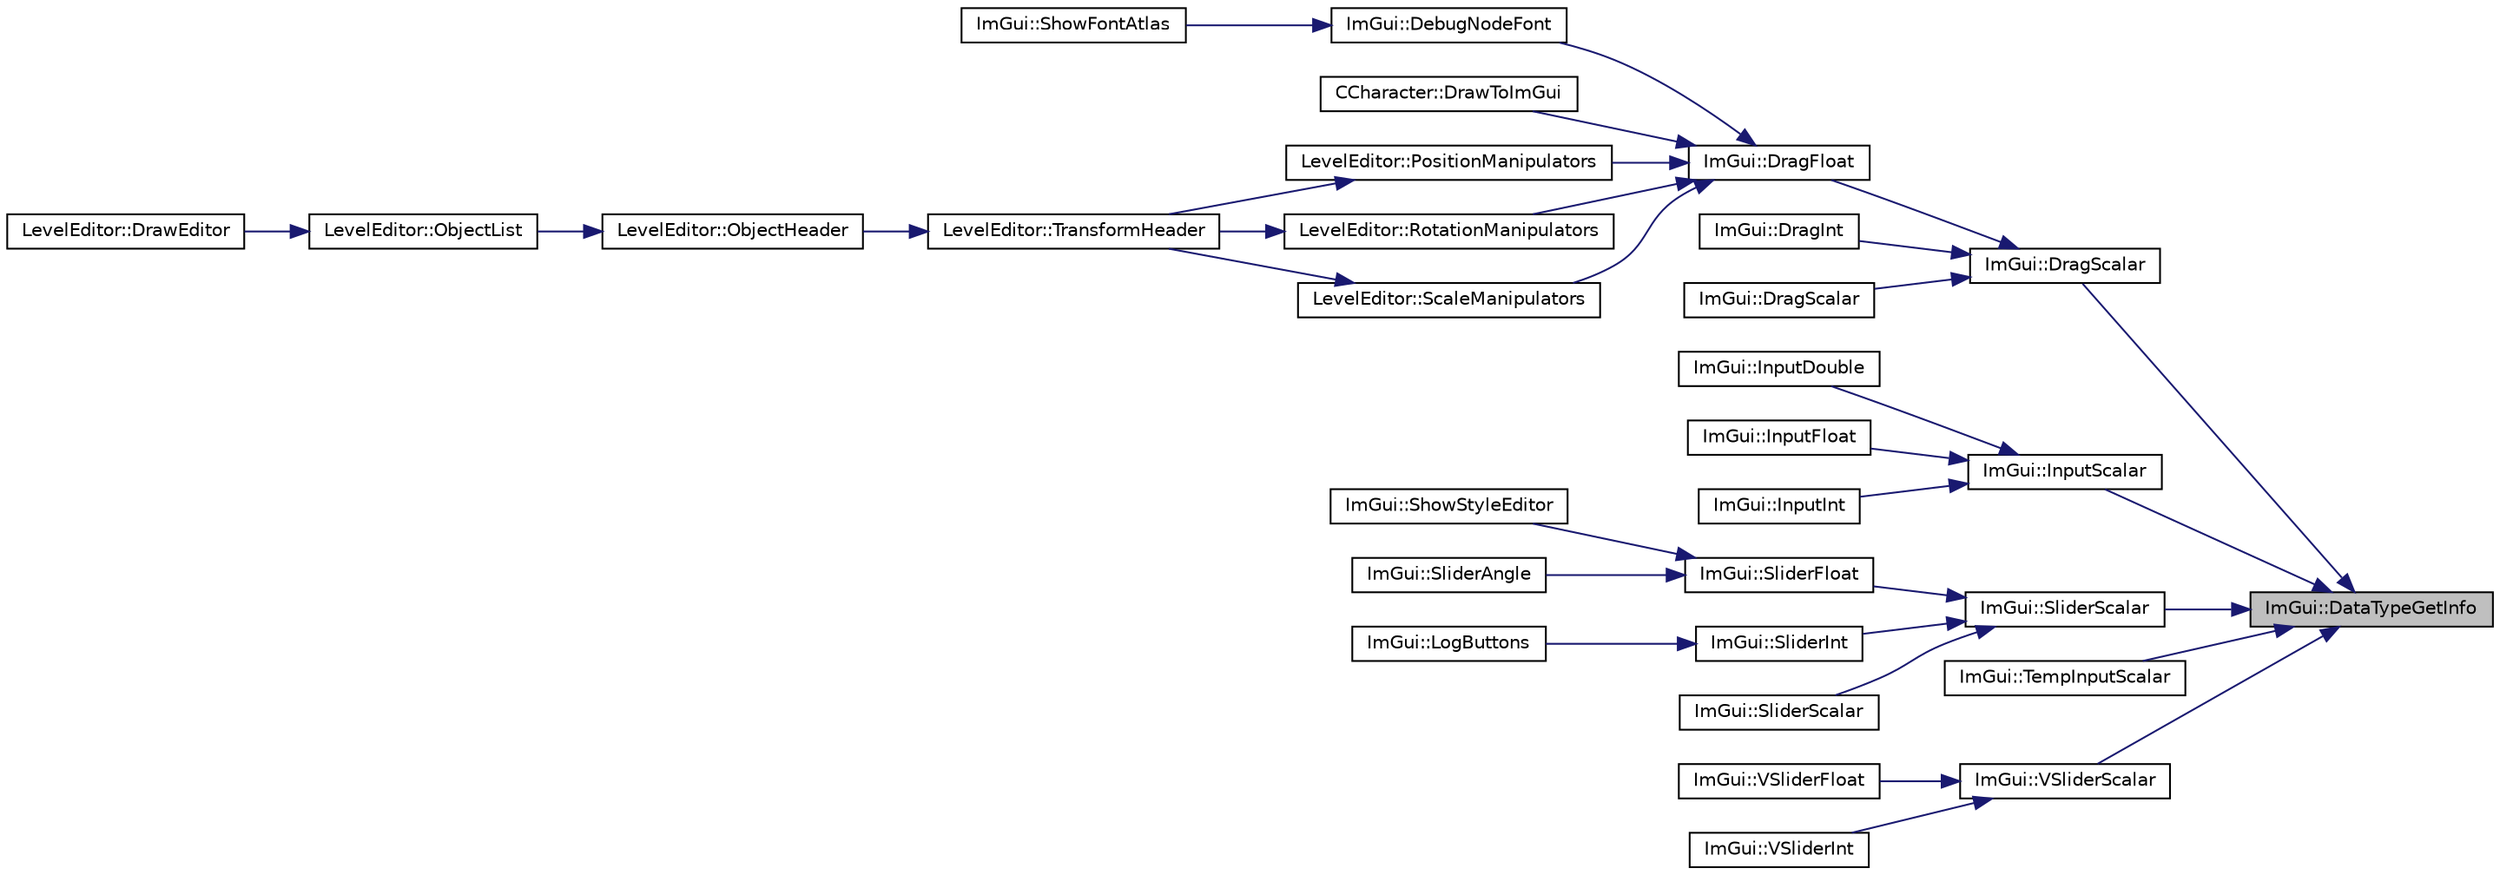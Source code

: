 digraph "ImGui::DataTypeGetInfo"
{
 // LATEX_PDF_SIZE
  edge [fontname="Helvetica",fontsize="10",labelfontname="Helvetica",labelfontsize="10"];
  node [fontname="Helvetica",fontsize="10",shape=record];
  rankdir="RL";
  Node1 [label="ImGui::DataTypeGetInfo",height=0.2,width=0.4,color="black", fillcolor="grey75", style="filled", fontcolor="black",tooltip=" "];
  Node1 -> Node2 [dir="back",color="midnightblue",fontsize="10",style="solid"];
  Node2 [label="ImGui::DragScalar",height=0.2,width=0.4,color="black", fillcolor="white", style="filled",URL="$namespace_im_gui.html#a17d8926e8f44a6d00575b12081c51fe0",tooltip=" "];
  Node2 -> Node3 [dir="back",color="midnightblue",fontsize="10",style="solid"];
  Node3 [label="ImGui::DragFloat",height=0.2,width=0.4,color="black", fillcolor="white", style="filled",URL="$namespace_im_gui.html#aab1b20e7bf98aa7bbdb26f8cd3ad91e6",tooltip=" "];
  Node3 -> Node4 [dir="back",color="midnightblue",fontsize="10",style="solid"];
  Node4 [label="ImGui::DebugNodeFont",height=0.2,width=0.4,color="black", fillcolor="white", style="filled",URL="$namespace_im_gui.html#ae0207d60728f7e6a47dbcd1d7d84e3cb",tooltip=" "];
  Node4 -> Node5 [dir="back",color="midnightblue",fontsize="10",style="solid"];
  Node5 [label="ImGui::ShowFontAtlas",height=0.2,width=0.4,color="black", fillcolor="white", style="filled",URL="$namespace_im_gui.html#acab51ec2b39577845309f24535381038",tooltip=" "];
  Node3 -> Node6 [dir="back",color="midnightblue",fontsize="10",style="solid"];
  Node6 [label="CCharacter::DrawToImGui",height=0.2,width=0.4,color="black", fillcolor="white", style="filled",URL="$class_c_character.html#a037a51556b6aef411ec09613812f3ba4",tooltip="Draws to imgui."];
  Node3 -> Node7 [dir="back",color="midnightblue",fontsize="10",style="solid"];
  Node7 [label="LevelEditor::PositionManipulators",height=0.2,width=0.4,color="black", fillcolor="white", style="filled",URL="$class_level_editor.html#a656a24e68242e1f8b24baa8ea5a5e2a9",tooltip=" "];
  Node7 -> Node8 [dir="back",color="midnightblue",fontsize="10",style="solid"];
  Node8 [label="LevelEditor::TransformHeader",height=0.2,width=0.4,color="black", fillcolor="white", style="filled",URL="$class_level_editor.html#aac394ace767b605adef1afdfb0473046",tooltip=" "];
  Node8 -> Node9 [dir="back",color="midnightblue",fontsize="10",style="solid"];
  Node9 [label="LevelEditor::ObjectHeader",height=0.2,width=0.4,color="black", fillcolor="white", style="filled",URL="$class_level_editor.html#a5ce65e32e9be38dc053d25a18e0018de",tooltip=" "];
  Node9 -> Node10 [dir="back",color="midnightblue",fontsize="10",style="solid"];
  Node10 [label="LevelEditor::ObjectList",height=0.2,width=0.4,color="black", fillcolor="white", style="filled",URL="$class_level_editor.html#a5d2e208fa4bc8f4fd463c8bc09e209f0",tooltip=" "];
  Node10 -> Node11 [dir="back",color="midnightblue",fontsize="10",style="solid"];
  Node11 [label="LevelEditor::DrawEditor",height=0.2,width=0.4,color="black", fillcolor="white", style="filled",URL="$class_level_editor.html#a4582620d8c322b6cb1d68dd32dcf5048",tooltip=" "];
  Node3 -> Node12 [dir="back",color="midnightblue",fontsize="10",style="solid"];
  Node12 [label="LevelEditor::RotationManipulators",height=0.2,width=0.4,color="black", fillcolor="white", style="filled",URL="$class_level_editor.html#aa0a47b3d01e4374a4060ac8d1db30b91",tooltip=" "];
  Node12 -> Node8 [dir="back",color="midnightblue",fontsize="10",style="solid"];
  Node3 -> Node13 [dir="back",color="midnightblue",fontsize="10",style="solid"];
  Node13 [label="LevelEditor::ScaleManipulators",height=0.2,width=0.4,color="black", fillcolor="white", style="filled",URL="$class_level_editor.html#a07d3584976205e962c0dffcb1e9d3ad0",tooltip=" "];
  Node13 -> Node8 [dir="back",color="midnightblue",fontsize="10",style="solid"];
  Node2 -> Node14 [dir="back",color="midnightblue",fontsize="10",style="solid"];
  Node14 [label="ImGui::DragInt",height=0.2,width=0.4,color="black", fillcolor="white", style="filled",URL="$namespace_im_gui.html#a3714db739ae51fc75601d7fad234a58b",tooltip=" "];
  Node2 -> Node15 [dir="back",color="midnightblue",fontsize="10",style="solid"];
  Node15 [label="ImGui::DragScalar",height=0.2,width=0.4,color="black", fillcolor="white", style="filled",URL="$namespace_im_gui.html#a81d51f5948b98837afca4d669505f51d",tooltip=" "];
  Node1 -> Node16 [dir="back",color="midnightblue",fontsize="10",style="solid"];
  Node16 [label="ImGui::InputScalar",height=0.2,width=0.4,color="black", fillcolor="white", style="filled",URL="$namespace_im_gui.html#afdb54540b7480872fbb746f64344b374",tooltip=" "];
  Node16 -> Node17 [dir="back",color="midnightblue",fontsize="10",style="solid"];
  Node17 [label="ImGui::InputDouble",height=0.2,width=0.4,color="black", fillcolor="white", style="filled",URL="$namespace_im_gui.html#ad941c3cfa561ca35b674fd5802bcf870",tooltip=" "];
  Node16 -> Node18 [dir="back",color="midnightblue",fontsize="10",style="solid"];
  Node18 [label="ImGui::InputFloat",height=0.2,width=0.4,color="black", fillcolor="white", style="filled",URL="$namespace_im_gui.html#a36b86c9d7226f18c316400c83a904454",tooltip=" "];
  Node16 -> Node19 [dir="back",color="midnightblue",fontsize="10",style="solid"];
  Node19 [label="ImGui::InputInt",height=0.2,width=0.4,color="black", fillcolor="white", style="filled",URL="$namespace_im_gui.html#a36fc45a3c41a63ea9a983cc851752505",tooltip=" "];
  Node1 -> Node20 [dir="back",color="midnightblue",fontsize="10",style="solid"];
  Node20 [label="ImGui::SliderScalar",height=0.2,width=0.4,color="black", fillcolor="white", style="filled",URL="$namespace_im_gui.html#afdd7faa9a69f75b8d674cdc207441bea",tooltip=" "];
  Node20 -> Node21 [dir="back",color="midnightblue",fontsize="10",style="solid"];
  Node21 [label="ImGui::SliderFloat",height=0.2,width=0.4,color="black", fillcolor="white", style="filled",URL="$namespace_im_gui.html#a864f761801792a0cc5ce3408f3392cfc",tooltip=" "];
  Node21 -> Node22 [dir="back",color="midnightblue",fontsize="10",style="solid"];
  Node22 [label="ImGui::ShowStyleEditor",height=0.2,width=0.4,color="black", fillcolor="white", style="filled",URL="$namespace_im_gui.html#ab2eb3dec78d054fe3feab1c091ec5de5",tooltip=" "];
  Node21 -> Node23 [dir="back",color="midnightblue",fontsize="10",style="solid"];
  Node23 [label="ImGui::SliderAngle",height=0.2,width=0.4,color="black", fillcolor="white", style="filled",URL="$namespace_im_gui.html#acd162f7732c5c7be7b8651d7e43bb979",tooltip=" "];
  Node20 -> Node24 [dir="back",color="midnightblue",fontsize="10",style="solid"];
  Node24 [label="ImGui::SliderInt",height=0.2,width=0.4,color="black", fillcolor="white", style="filled",URL="$namespace_im_gui.html#a580128c9b35d1a9fc5b7a057f6f5464a",tooltip=" "];
  Node24 -> Node25 [dir="back",color="midnightblue",fontsize="10",style="solid"];
  Node25 [label="ImGui::LogButtons",height=0.2,width=0.4,color="black", fillcolor="white", style="filled",URL="$namespace_im_gui.html#a7bd295da4be19bab98262c76fcaeb4fb",tooltip=" "];
  Node20 -> Node26 [dir="back",color="midnightblue",fontsize="10",style="solid"];
  Node26 [label="ImGui::SliderScalar",height=0.2,width=0.4,color="black", fillcolor="white", style="filled",URL="$namespace_im_gui.html#ad5fa29368fdaa3c9448c583b16f07bab",tooltip=" "];
  Node1 -> Node27 [dir="back",color="midnightblue",fontsize="10",style="solid"];
  Node27 [label="ImGui::TempInputScalar",height=0.2,width=0.4,color="black", fillcolor="white", style="filled",URL="$namespace_im_gui.html#a392fed3e7db2a75abf217bf84c6abce9",tooltip=" "];
  Node1 -> Node28 [dir="back",color="midnightblue",fontsize="10",style="solid"];
  Node28 [label="ImGui::VSliderScalar",height=0.2,width=0.4,color="black", fillcolor="white", style="filled",URL="$namespace_im_gui.html#a6ad24ca37a530d43f9d1c727d94e4829",tooltip=" "];
  Node28 -> Node29 [dir="back",color="midnightblue",fontsize="10",style="solid"];
  Node29 [label="ImGui::VSliderFloat",height=0.2,width=0.4,color="black", fillcolor="white", style="filled",URL="$namespace_im_gui.html#a990332e589b828093786bbc007b9bfda",tooltip=" "];
  Node28 -> Node30 [dir="back",color="midnightblue",fontsize="10",style="solid"];
  Node30 [label="ImGui::VSliderInt",height=0.2,width=0.4,color="black", fillcolor="white", style="filled",URL="$namespace_im_gui.html#a3cf7cf500353bf13250e29d788bd3fff",tooltip=" "];
}
